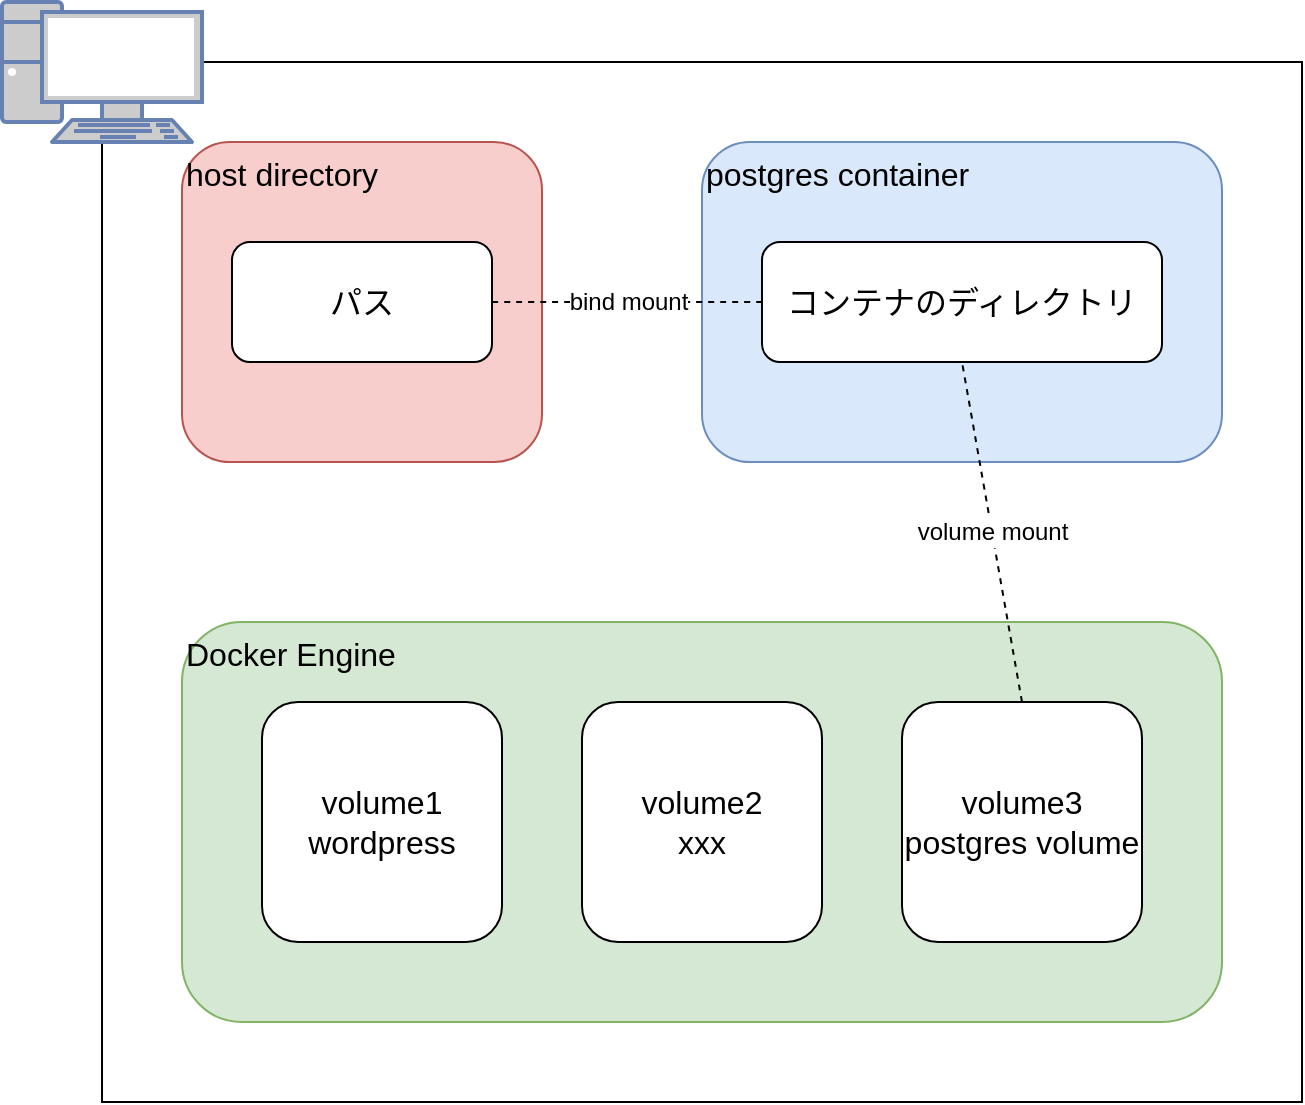 <mxfile version="20.8.10" type="device"><diagram name="ページ1" id="kqtxzzeufRYz9rmxKKyj"><mxGraphModel dx="1863" dy="1492" grid="1" gridSize="10" guides="1" tooltips="1" connect="1" arrows="1" fold="1" page="0" pageScale="1" pageWidth="827" pageHeight="1169" math="0" shadow="0"><root><mxCell id="0"/><mxCell id="1" parent="0"/><mxCell id="jrLNy4jeOUYdna_ikqF4-2" value="host" parent="0"/><mxCell id="jrLNy4jeOUYdna_ikqF4-3" value="&amp;nbsp;" style="rounded=0;whiteSpace=wrap;html=1;fontSize=16;" vertex="1" parent="jrLNy4jeOUYdna_ikqF4-2"><mxGeometry x="-920" y="-480" width="600" height="520" as="geometry"/></mxCell><mxCell id="jrLNy4jeOUYdna_ikqF4-4" value="postgres container" style="rounded=1;whiteSpace=wrap;html=1;fontSize=16;fillColor=#dae8fc;strokeColor=#6c8ebf;align=left;verticalAlign=top;" vertex="1" parent="jrLNy4jeOUYdna_ikqF4-2"><mxGeometry x="-620" y="-440" width="260" height="160" as="geometry"/></mxCell><mxCell id="jrLNy4jeOUYdna_ikqF4-17" value="host directory" style="rounded=1;whiteSpace=wrap;html=1;fontSize=16;fillColor=#f8cecc;strokeColor=#b85450;align=left;verticalAlign=top;" vertex="1" parent="jrLNy4jeOUYdna_ikqF4-2"><mxGeometry x="-880" y="-440" width="180" height="160" as="geometry"/></mxCell><mxCell id="jrLNy4jeOUYdna_ikqF4-18" value="パス" style="rounded=1;whiteSpace=wrap;html=1;fontSize=16;" vertex="1" parent="jrLNy4jeOUYdna_ikqF4-2"><mxGeometry x="-855" y="-390" width="130" height="60" as="geometry"/></mxCell><mxCell id="jrLNy4jeOUYdna_ikqF4-22" value="bind mount" style="endArrow=none;dashed=1;html=1;rounded=0;fontSize=12;startSize=8;endSize=8;curved=1;entryX=1;entryY=0.5;entryDx=0;entryDy=0;exitX=0;exitY=0.5;exitDx=0;exitDy=0;" edge="1" parent="jrLNy4jeOUYdna_ikqF4-2" source="jrLNy4jeOUYdna_ikqF4-12" target="jrLNy4jeOUYdna_ikqF4-18"><mxGeometry width="50" height="50" relative="1" as="geometry"><mxPoint x="-450" y="-150" as="sourcePoint"/><mxPoint x="-490" y="-320" as="targetPoint"/><mxPoint as="offset"/></mxGeometry></mxCell><mxCell id="jrLNy4jeOUYdna_ikqF4-5" value="container" parent="0"/><mxCell id="jrLNy4jeOUYdna_ikqF4-6" value="Docker Engine" style="rounded=1;whiteSpace=wrap;html=1;fontSize=16;fillColor=#d5e8d4;strokeColor=#82b366;align=left;verticalAlign=top;" vertex="1" parent="jrLNy4jeOUYdna_ikqF4-5"><mxGeometry x="-880" y="-200" width="520" height="200" as="geometry"/></mxCell><mxCell id="jrLNy4jeOUYdna_ikqF4-8" value="volume1&lt;br&gt;wordpress" style="rounded=1;whiteSpace=wrap;html=1;fontSize=16;" vertex="1" parent="jrLNy4jeOUYdna_ikqF4-5"><mxGeometry x="-840" y="-160" width="120" height="120" as="geometry"/></mxCell><mxCell id="jrLNy4jeOUYdna_ikqF4-9" value="volume2&lt;br&gt;xxx" style="rounded=1;whiteSpace=wrap;html=1;fontSize=16;" vertex="1" parent="jrLNy4jeOUYdna_ikqF4-5"><mxGeometry x="-680" y="-160" width="120" height="120" as="geometry"/></mxCell><mxCell id="jrLNy4jeOUYdna_ikqF4-10" value="volume3&lt;br&gt;postgres volume" style="rounded=1;whiteSpace=wrap;html=1;fontSize=16;" vertex="1" parent="jrLNy4jeOUYdna_ikqF4-5"><mxGeometry x="-520" y="-160" width="120" height="120" as="geometry"/></mxCell><mxCell id="jrLNy4jeOUYdna_ikqF4-12" value="コンテナのディレクトリ" style="rounded=1;whiteSpace=wrap;html=1;fontSize=16;" vertex="1" parent="jrLNy4jeOUYdna_ikqF4-5"><mxGeometry x="-590" y="-390" width="200" height="60" as="geometry"/></mxCell><mxCell id="jrLNy4jeOUYdna_ikqF4-14" value="volume mount" style="endArrow=none;dashed=1;html=1;rounded=0;fontSize=12;startSize=8;endSize=8;curved=1;entryX=0.5;entryY=1;entryDx=0;entryDy=0;exitX=0.5;exitY=0;exitDx=0;exitDy=0;" edge="1" parent="jrLNy4jeOUYdna_ikqF4-5" source="jrLNy4jeOUYdna_ikqF4-10" target="jrLNy4jeOUYdna_ikqF4-12"><mxGeometry width="50" height="50" relative="1" as="geometry"><mxPoint x="-1240" y="-250" as="sourcePoint"/><mxPoint x="-1190" y="-300" as="targetPoint"/></mxGeometry></mxCell><mxCell id="jrLNy4jeOUYdna_ikqF4-15" value="" style="fontColor=#0066CC;verticalAlign=top;verticalLabelPosition=bottom;labelPosition=center;align=center;html=1;outlineConnect=0;fillColor=#CCCCCC;strokeColor=#6881B3;gradientColor=none;gradientDirection=north;strokeWidth=2;shape=mxgraph.networks.pc;fontSize=16;" vertex="1" parent="jrLNy4jeOUYdna_ikqF4-5"><mxGeometry x="-970" y="-510" width="100" height="70" as="geometry"/></mxCell></root></mxGraphModel></diagram></mxfile>
